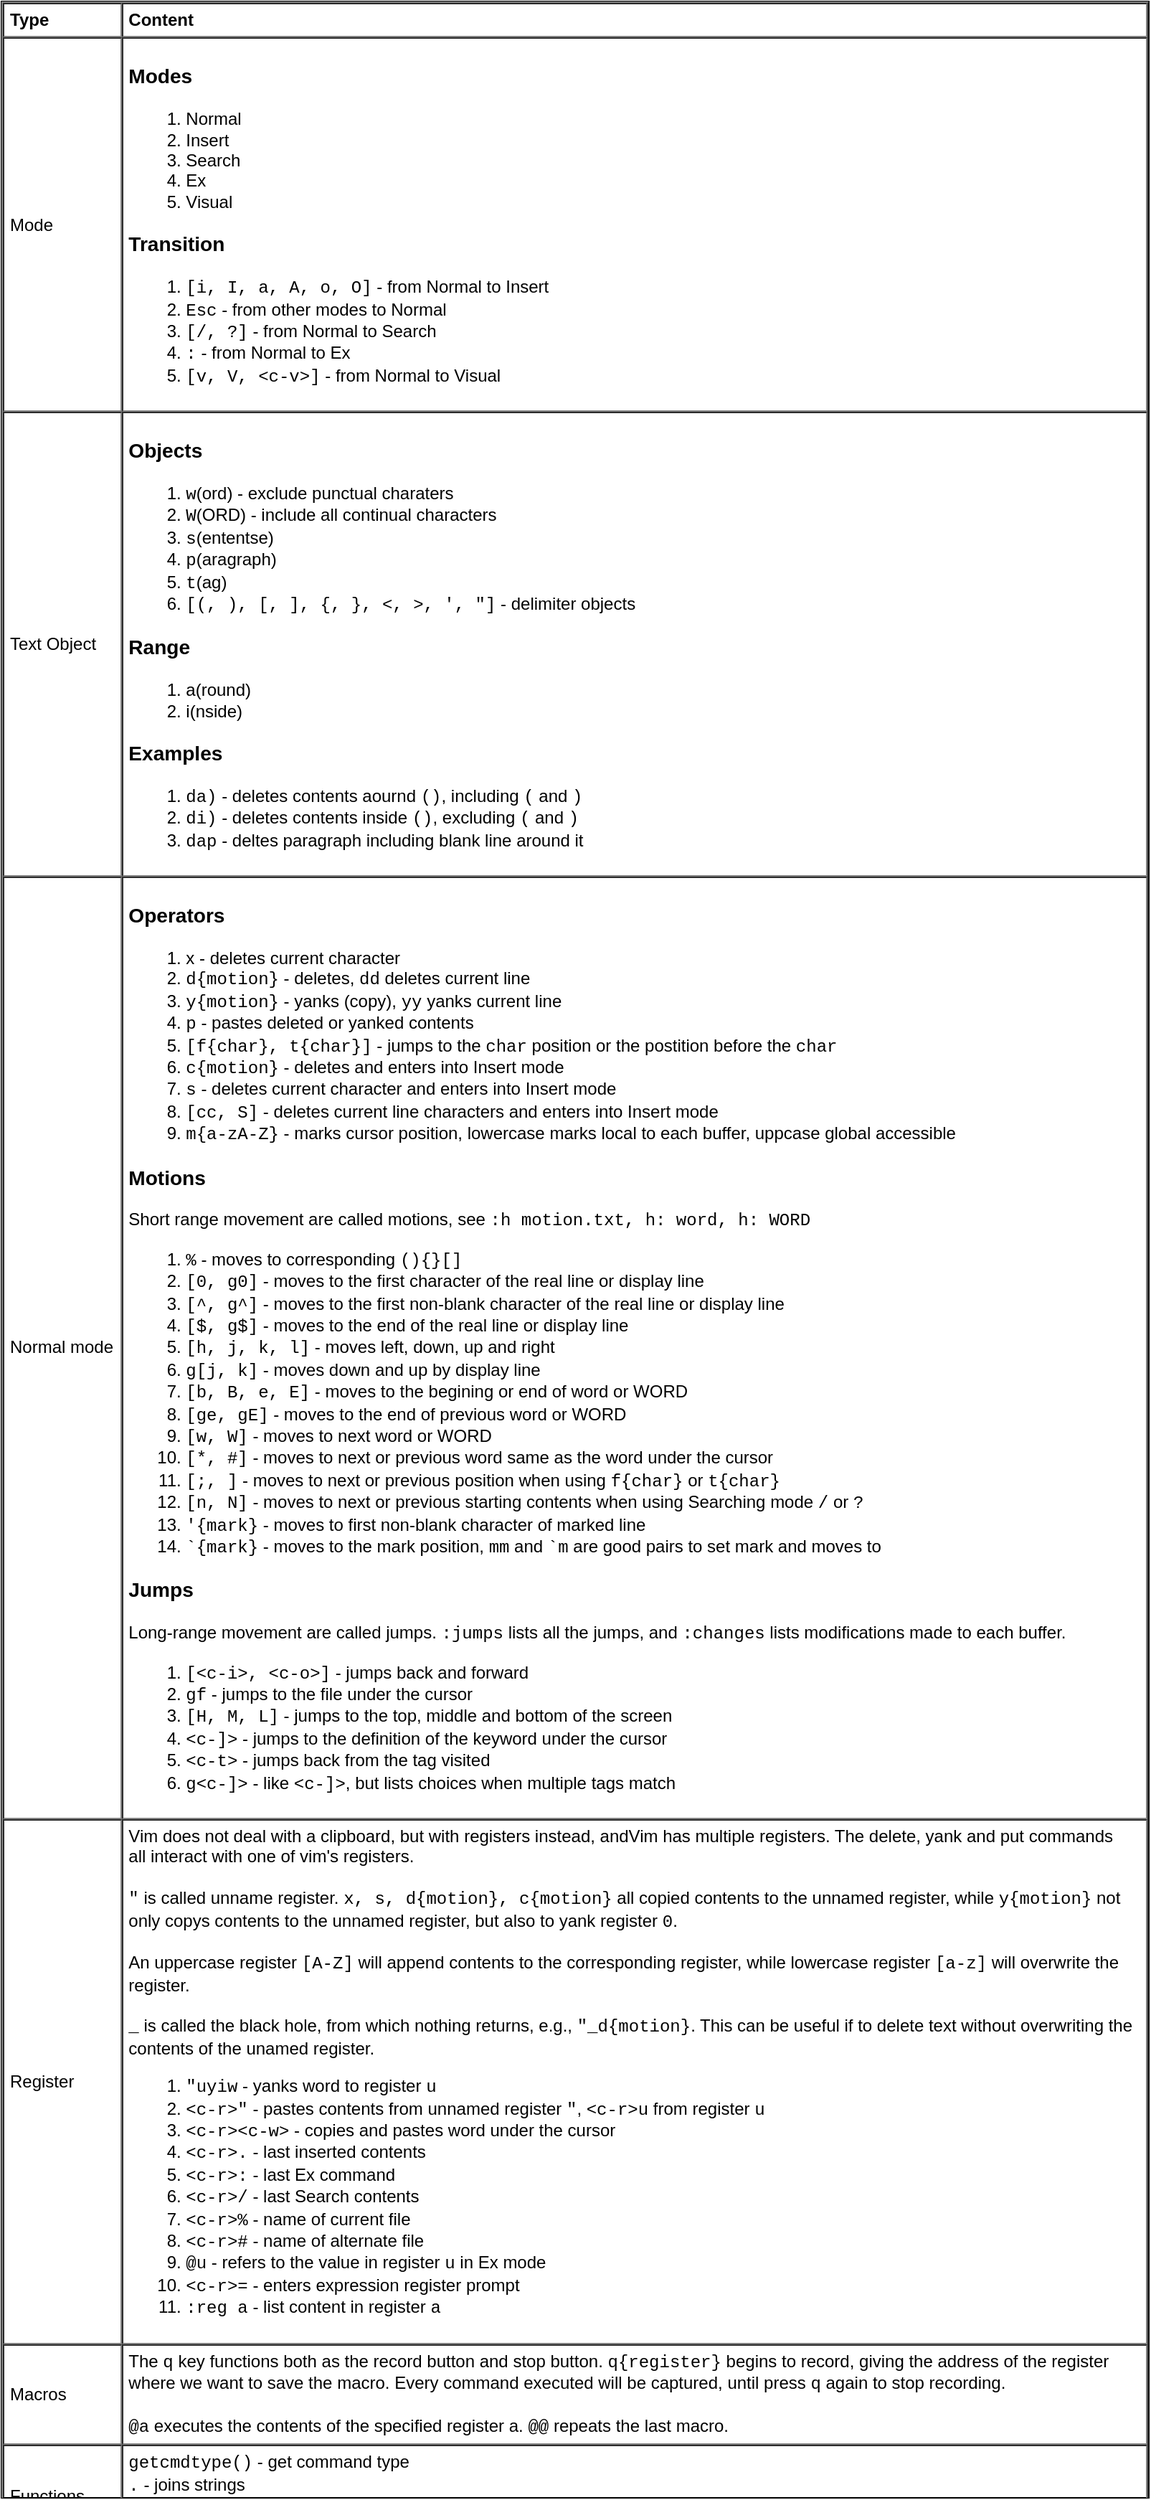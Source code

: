 <mxfile version="13.1.3" pages="2">
    <diagram id="xYIG51bJIM12dyCLq3SA" name="Base">
        <mxGraphModel dx="822" dy="480" grid="1" gridSize="10" guides="1" tooltips="1" connect="1" arrows="1" fold="1" page="1" pageScale="1" pageWidth="827" pageHeight="1169" math="0" shadow="0">
            <root>
                <mxCell id="6TqpIzhUsz38Vr0FgvVc-0"/>
                <mxCell id="6TqpIzhUsz38Vr0FgvVc-1" parent="6TqpIzhUsz38Vr0FgvVc-0"/>
                <mxCell id="NBD4UTcS-ftK7NEFmKqK-0" value="&lt;table cellpadding=&quot;4&quot; cellspacing=&quot;0&quot; border=&quot;1&quot; style=&quot;font-size: 1em ; width: 100% ; height: 100%&quot;&gt;&lt;tbody&gt;&lt;tr&gt;&lt;th&gt;Type&lt;/th&gt;&lt;th&gt;Content&lt;/th&gt;&lt;/tr&gt;&lt;tr&gt;&lt;td&gt;Mode&lt;/td&gt;&lt;td&gt;&lt;h3&gt;Modes&lt;/h3&gt;&lt;ol&gt;&lt;li&gt;Normal&lt;/li&gt;&lt;li&gt;Insert&lt;/li&gt;&lt;li&gt;Search&lt;/li&gt;&lt;li&gt;Ex&lt;/li&gt;&lt;li&gt;Visual&lt;/li&gt;&lt;/ol&gt;&lt;h3&gt;Transition&lt;/h3&gt;&lt;div&gt;&lt;ol&gt;&lt;li&gt;&lt;font face=&quot;Courier New&quot;&gt;[i, I, a, A, o, O]&lt;/font&gt; - from Normal to Insert&lt;/li&gt;&lt;li&gt;&lt;font face=&quot;Courier New&quot;&gt;Esc&lt;/font&gt; - from other modes to Normal&lt;/li&gt;&lt;li&gt;&lt;font face=&quot;Courier New&quot;&gt;[/, ?]&lt;/font&gt; - from Normal to Search&lt;/li&gt;&lt;li&gt;&lt;font face=&quot;Courier New&quot;&gt;:&lt;/font&gt; - from Normal to Ex&lt;/li&gt;&lt;li&gt;&lt;font face=&quot;Courier New&quot;&gt;[v, V, &amp;lt;c-v&amp;gt;]&lt;/font&gt; - from Normal to Visual&lt;/li&gt;&lt;/ol&gt;&lt;/div&gt;&lt;/td&gt;&lt;/tr&gt;&lt;tr&gt;&lt;td&gt;Text Object&lt;/td&gt;&lt;td&gt;&lt;h3&gt;Objects&lt;/h3&gt;&lt;ol&gt;&lt;li&gt;&lt;font face=&quot;Courier New&quot;&gt;w&lt;/font&gt;(ord) - exclude punctual charaters&lt;/li&gt;&lt;li&gt;&lt;font face=&quot;Courier New&quot;&gt;W&lt;/font&gt;(ORD) - include all continual characters&lt;/li&gt;&lt;li&gt;&lt;font face=&quot;Courier New&quot;&gt;s&lt;/font&gt;(ententse)&lt;/li&gt;&lt;li&gt;&lt;font face=&quot;Courier New&quot;&gt;p&lt;/font&gt;(aragraph)&lt;/li&gt;&lt;li&gt;&lt;font face=&quot;Courier New&quot;&gt;t&lt;/font&gt;(ag)&lt;/li&gt;&lt;li&gt;&lt;font face=&quot;Courier New&quot;&gt;[(, ), [, ], {, }, &amp;lt;, &amp;gt;, ', &quot;]&lt;/font&gt; - delimiter objects&lt;/li&gt;&lt;/ol&gt;&lt;h3&gt;Range&lt;/h3&gt;&lt;div&gt;&lt;ol&gt;&lt;li&gt;a(round)&lt;/li&gt;&lt;li&gt;i(nside)&lt;/li&gt;&lt;/ol&gt;&lt;h3&gt;Examples&lt;/h3&gt;&lt;/div&gt;&lt;div&gt;&lt;ol&gt;&lt;li&gt;&lt;font face=&quot;Courier New&quot;&gt;da)&lt;/font&gt; - deletes contents aournd &lt;font face=&quot;Courier New&quot;&gt;()&lt;/font&gt;, including &lt;font face=&quot;Courier New&quot;&gt;(&lt;/font&gt; and &lt;font face=&quot;Courier New&quot;&gt;)&lt;/font&gt;&lt;/li&gt;&lt;li&gt;&lt;font face=&quot;Courier New&quot;&gt;di)&lt;/font&gt; - deletes contents inside &lt;font face=&quot;Courier New&quot;&gt;()&lt;/font&gt;, excluding &lt;font face=&quot;Courier New&quot;&gt;(&lt;/font&gt; and &lt;font face=&quot;Courier New&quot;&gt;)&lt;/font&gt;&lt;/li&gt;&lt;li&gt;&lt;font face=&quot;Courier New&quot;&gt;dap&lt;/font&gt; - deltes paragraph including blank line around it&lt;/li&gt;&lt;/ol&gt;&lt;/div&gt;&lt;/td&gt;&lt;/tr&gt;&lt;tr&gt;&lt;td&gt;Normal mode&lt;/td&gt;&lt;td&gt;&lt;h3&gt;Operators&lt;/h3&gt;&lt;div&gt;&lt;ol&gt;&lt;li&gt;x - deletes current character&lt;/li&gt;&lt;li&gt;&lt;font face=&quot;Courier New&quot;&gt;d{motion}&lt;/font&gt; - deletes, &lt;font face=&quot;Courier New&quot;&gt;dd&lt;/font&gt; deletes current line&lt;/li&gt;&lt;li&gt;&lt;font face=&quot;Courier New&quot;&gt;y{motion}&lt;/font&gt; - yanks (copy), &lt;font face=&quot;Courier New&quot;&gt;yy&lt;/font&gt; yanks current line&lt;/li&gt;&lt;li&gt;&lt;font face=&quot;Courier New&quot; style=&quot;font-size: 1em&quot;&gt;p&lt;/font&gt;&lt;span style=&quot;font-size: 1em&quot;&gt; - pastes deleted or yanked contents&lt;/span&gt;&lt;br&gt;&lt;/li&gt;&lt;li&gt;&lt;span style=&quot;font-size: 1em&quot;&gt;&lt;font face=&quot;Courier New&quot;&gt;[f{char}, t{char}]&lt;/font&gt; - jumps to the &lt;font face=&quot;Courier New&quot;&gt;char&lt;/font&gt; position or the postition before the &lt;font face=&quot;Courier New&quot;&gt;char&lt;/font&gt;&lt;/span&gt;&lt;/li&gt;&lt;li&gt;&lt;font face=&quot;Courier New&quot;&gt;c{motion}&lt;/font&gt; - deletes and enters into Insert mode&lt;/li&gt;&lt;li&gt;&lt;font face=&quot;Courier New&quot;&gt;s&lt;/font&gt; - deletes current character and enters into Insert mode&lt;/li&gt;&lt;li&gt;&lt;font face=&quot;Courier New&quot;&gt;[cc, S]&lt;/font&gt; - deletes current line characters and enters into Insert mode&lt;/li&gt;&lt;li&gt;&lt;font face=&quot;Courier New&quot;&gt;m{a-zA-Z}&lt;/font&gt; - marks cursor position, lowercase marks local to each buffer, uppcase global accessible&lt;/li&gt;&lt;/ol&gt;&lt;h3&gt;Motions&lt;/h3&gt;&lt;/div&gt;&lt;div&gt;Short range movement are called motions, see &lt;font face=&quot;Courier New&quot;&gt;:h motion.txt, h: word, h: WORD&lt;/font&gt;&lt;/div&gt;&lt;div&gt;&lt;ol&gt;&lt;li&gt;&lt;font face=&quot;Courier New&quot;&gt;%&lt;/font&gt; - moves to corresponding &lt;font face=&quot;Courier New&quot;&gt;(){}[]&lt;/font&gt;&lt;/li&gt;&lt;li&gt;&lt;font face=&quot;Courier New&quot;&gt;[0, g0]&lt;/font&gt; - moves&amp;nbsp;to the first character of the real line or display line&lt;/li&gt;&lt;li&gt;&lt;font face=&quot;Courier New&quot;&gt;[^, g^]&lt;/font&gt;&amp;nbsp;- moves&amp;nbsp;to the first non-blank character of the real line or display line&lt;/li&gt;&lt;li&gt;&lt;font face=&quot;Courier New&quot;&gt;[$, g$]&lt;/font&gt;&amp;nbsp;- moves&amp;nbsp;to the end of the real line or display line&lt;/li&gt;&lt;li&gt;&lt;font face=&quot;Courier New&quot;&gt;[h, j, k, l]&lt;/font&gt; - moves left, down, up and right&lt;/li&gt;&lt;li&gt;&lt;font face=&quot;Courier New&quot;&gt;g[j, k]&lt;/font&gt; - moves down and up by display line&lt;/li&gt;&lt;li&gt;&lt;font face=&quot;Courier New&quot;&gt;[b, B, e, E]&lt;/font&gt; - moves&amp;nbsp;to the begining or end of word or WORD&lt;/li&gt;&lt;li&gt;&lt;font face=&quot;Courier New&quot;&gt;[ge, gE]&lt;/font&gt; - moves&amp;nbsp;to the end of previous word or WORD&lt;/li&gt;&lt;li&gt;&lt;font face=&quot;Courier New&quot;&gt;[w, W]&lt;/font&gt; - moves&amp;nbsp;to next word or WORD&lt;/li&gt;&lt;li&gt;&lt;font face=&quot;Courier New&quot;&gt;[*, #]&lt;/font&gt; - moves&amp;nbsp;to next or previous word same as the word under the cursor&lt;/li&gt;&lt;li&gt;&lt;font face=&quot;Courier New&quot;&gt;[;, ]&lt;/font&gt; - moves&amp;nbsp;to next or previous position when using &lt;font face=&quot;Courier New&quot;&gt;f{char}&lt;/font&gt; or &lt;font face=&quot;Courier New&quot;&gt;t{char}&lt;/font&gt;&lt;/li&gt;&lt;li&gt;&lt;font face=&quot;Courier New&quot;&gt;[n, N]&lt;/font&gt; - moves&amp;nbsp;to next or previous starting contents when using Searching mode&amp;nbsp;&lt;font face=&quot;Courier New&quot;&gt;/&lt;/font&gt; or &lt;font face=&quot;Courier New&quot;&gt;?&lt;/font&gt;&lt;/li&gt;&lt;li&gt;&lt;font face=&quot;Courier New&quot;&gt;'{mark}&lt;/font&gt; - moves&amp;nbsp;to first non-blank character of marked line&lt;/li&gt;&lt;li&gt;&lt;font face=&quot;Courier New&quot;&gt;`{mark}&lt;/font&gt; - moves&amp;nbsp;to the mark position, &lt;font face=&quot;Courier New&quot;&gt;mm&lt;/font&gt; and &lt;font face=&quot;Courier New&quot;&gt;`m&lt;/font&gt; are good pairs to set mark and moves&amp;nbsp;to&lt;/li&gt;&lt;/ol&gt;&lt;h3&gt;Jumps&lt;/h3&gt;&lt;/div&gt;&lt;div&gt;Long-range movement are called jumps. &lt;font face=&quot;Courier New&quot;&gt;:jumps&lt;/font&gt; lists all the jumps, and &lt;font face=&quot;Courier New&quot;&gt;:changes&lt;/font&gt; lists modifications made to each buffer.&lt;/div&gt;&lt;div&gt;&lt;ol&gt;&lt;li&gt;&lt;font face=&quot;Courier New&quot;&gt;[&amp;lt;c-i&amp;gt;, &amp;lt;c-o&amp;gt;]&lt;/font&gt; - jumps back and forward&lt;/li&gt;&lt;li&gt;&lt;font face=&quot;Courier New&quot;&gt;gf&lt;/font&gt; - jumps to the file under the cursor&lt;/li&gt;&lt;li&gt;&lt;font face=&quot;Courier New&quot;&gt;[H, M, L]&lt;/font&gt; - jumps to the top, middle and bottom of the screen&lt;/li&gt;&lt;li&gt;&lt;font face=&quot;Courier New&quot;&gt;&amp;lt;c-]&amp;gt;&lt;/font&gt; - jumps to the definition of the keyword under the cursor&lt;/li&gt;&lt;li&gt;&lt;font face=&quot;Courier New&quot;&gt;&amp;lt;c-t&amp;gt;&lt;/font&gt; - jumps back from the tag visited&lt;/li&gt;&lt;li&gt;&lt;font face=&quot;Courier New&quot;&gt;g&amp;lt;c-]&amp;gt;&lt;/font&gt; - like &lt;font face=&quot;Courier New&quot;&gt;&amp;lt;c-]&amp;gt;&lt;/font&gt;, but lists choices when multiple tags match&lt;/li&gt;&lt;/ol&gt;&lt;/div&gt;&lt;/td&gt;&lt;/tr&gt;&lt;tr&gt;&lt;td&gt;Register&lt;/td&gt;&lt;td&gt;Vim does not deal with a clipboard, but with registers instead, andVim has multiple registers. The delete, yank and put commands&lt;br&gt;all interact with one of vim's registers.&lt;br&gt;&lt;br&gt;&lt;font face=&quot;Courier New&quot;&gt;&quot;&lt;/font&gt; is called unname register. &lt;font face=&quot;Courier New&quot;&gt;x, s, d{motion}, c{motion}&lt;/font&gt; all copied contents to the unnamed register, while &lt;font face=&quot;Courier New&quot;&gt;y{motion}&lt;/font&gt; not&lt;br&gt;only copys contents to the unnamed register, but also to yank register &lt;font face=&quot;Courier New&quot;&gt;0&lt;/font&gt;.&lt;br&gt;&lt;br&gt;An uppercase register &lt;font face=&quot;Courier New&quot;&gt;[A-Z]&lt;/font&gt; will append contents to the corresponding register, while lowercase register &lt;font face=&quot;Courier New&quot;&gt;[a-z]&lt;/font&gt; will overwrite the&lt;br&gt;register.&lt;br&gt;&lt;br&gt;&lt;font face=&quot;Courier New&quot;&gt;_&lt;/font&gt;&amp;nbsp;is called the black hole, from which nothing returns, e.g., &lt;font face=&quot;Courier New&quot;&gt;&quot;_d{motion}&lt;/font&gt;. This can be useful if to delete text without overwriting the&lt;br&gt;contents of the unamed register.&lt;br&gt;&lt;ol&gt;&lt;li&gt;&lt;font face=&quot;Courier New&quot;&gt;&quot;uyiw&lt;/font&gt; - yanks word to register &lt;font face=&quot;Courier New&quot;&gt;u&lt;/font&gt;&lt;/li&gt;&lt;li&gt;&lt;font face=&quot;Courier New&quot;&gt;&amp;lt;c-r&amp;gt;&quot;&lt;/font&gt;&amp;nbsp;- pastes contents from unnamed register &lt;font face=&quot;Courier New&quot;&gt;&quot;&lt;/font&gt;, &lt;font face=&quot;Courier New&quot;&gt;&amp;lt;c-r&amp;gt;u&lt;/font&gt; from register &lt;font face=&quot;Courier New&quot;&gt;u&lt;/font&gt;&lt;/li&gt;&lt;li&gt;&lt;font face=&quot;Courier New&quot;&gt;&amp;lt;c-r&amp;gt;&amp;lt;c-w&amp;gt;&lt;/font&gt; - copies and pastes word under the cursor&lt;/li&gt;&lt;li&gt;&lt;font face=&quot;Courier New&quot;&gt;&amp;lt;c-r&amp;gt;.&lt;/font&gt; - last inserted contents&lt;/li&gt;&lt;li&gt;&lt;font face=&quot;Courier New&quot;&gt;&amp;lt;c-r&amp;gt;:&lt;/font&gt;&amp;nbsp;- last Ex command&lt;/li&gt;&lt;li&gt;&lt;font face=&quot;Courier New&quot;&gt;&amp;lt;c-r&amp;gt;/&lt;/font&gt;&amp;nbsp;- last Search contents&lt;/li&gt;&lt;li&gt;&lt;font face=&quot;Courier New&quot;&gt;&amp;lt;c-r&amp;gt;%&lt;/font&gt;&amp;nbsp;- name of current file&lt;/li&gt;&lt;li&gt;&lt;font face=&quot;Courier New&quot;&gt;&amp;lt;c-r&amp;gt;#&lt;/font&gt;&amp;nbsp;- name of alternate file&lt;/li&gt;&lt;li&gt;&lt;font face=&quot;Courier New&quot;&gt;@u&lt;/font&gt;&amp;nbsp;- refers to the value in register &lt;font face=&quot;Courier New&quot;&gt;u&lt;/font&gt; in Ex mode&lt;/li&gt;&lt;li&gt;&lt;font face=&quot;Courier New&quot;&gt;&amp;lt;c-r&amp;gt;=&lt;/font&gt;&amp;nbsp;- enters expression register prompt&lt;/li&gt;&lt;li&gt;&lt;font face=&quot;Courier New&quot; style=&quot;font-size: 1em&quot;&gt;:reg a&lt;/font&gt;&lt;span style=&quot;font-size: 1em&quot;&gt; - list content in register &lt;/span&gt;&lt;font face=&quot;Courier New&quot; style=&quot;font-size: 1em&quot;&gt;a&lt;/font&gt;&lt;br&gt;&lt;/li&gt;&lt;/ol&gt;&lt;/td&gt;&lt;/tr&gt;&lt;tr&gt;&lt;td&gt;Macros&lt;/td&gt;&lt;td&gt;The &lt;font face=&quot;Courier New&quot;&gt;q&lt;/font&gt; key functions both as the record button and stop button. &lt;font face=&quot;Courier New&quot;&gt;q{register}&lt;/font&gt;&amp;nbsp;begins to record, giving the address of the register&lt;br&gt;where we want to save the macro. Every command executed will be captured, until press &lt;font face=&quot;Courier New&quot;&gt;q&lt;/font&gt;&amp;nbsp;again to stop recording. &lt;br&gt;&lt;br&gt;&lt;font face=&quot;Courier New&quot;&gt;@a&lt;/font&gt; executes the contents of the specified register a. &lt;font face=&quot;Courier New&quot;&gt;@@&lt;/font&gt; repeats the last macro.&lt;br&gt;&lt;/td&gt;&lt;/tr&gt;&lt;tr&gt;&lt;td&gt;Functions&lt;/td&gt;&lt;td&gt;&lt;font face=&quot;Courier New&quot;&gt;getcmdtype()&lt;/font&gt; - get command type&lt;br&gt;&lt;font face=&quot;Courier New&quot;&gt;.&lt;/font&gt; - joins strings &lt;br&gt;&lt;font face=&quot;Courier New&quot;&gt;escape()&lt;/font&gt; - &lt;font face=&quot;Courier New&quot;&gt;&amp;lt;C-r&amp;gt;=escape(@u, getcmdtype().&quot;\&quot;)&lt;/font&gt; e.g., escape characters in &lt;font face=&quot;Courier New&quot;&gt;getcmdtype()&lt;/font&gt; and &lt;font face=&quot;Courier New&quot;&gt;\&lt;/font&gt;&lt;br&gt;&lt;font face=&quot;Courier New&quot;&gt;:promptfind()&lt;/font&gt; - for searching in gvim&lt;br&gt;&lt;/td&gt;&lt;/tr&gt;&lt;/tbody&gt;&lt;/table&gt; " style="verticalAlign=top;align=left;overflow=fill;fontSize=12;fontFamily=Helvetica;html=1" vertex="1" parent="6TqpIzhUsz38Vr0FgvVc-1">
                    <mxGeometry x="10" y="10" width="800" height="1740" as="geometry"/>
                </mxCell>
            </root>
        </mxGraphModel>
    </diagram>
    <diagram id="6hGFLwfOUW9BJ-s0fimq" name="Keybindings">
        <mxGraphModel dx="822" dy="480" grid="1" gridSize="10" guides="1" tooltips="1" connect="1" arrows="1" fold="1" page="1" pageScale="1" pageWidth="827" pageHeight="1169" math="0" shadow="0">
            <root>
                <mxCell id="0"/>
                <mxCell id="1" parent="0"/>
                <mxCell id="3" value="&lt;table cellpadding=&quot;4&quot; cellspacing=&quot;0&quot; border=&quot;1&quot; style=&quot;font-size: 1em ; width: 100% ; height: 100%&quot;&gt;&lt;tbody&gt;&lt;tr&gt;&lt;th&gt;Keys&lt;/th&gt;&lt;th&gt;Content&lt;/th&gt;&lt;/tr&gt;&lt;tr&gt;&lt;td&gt;&lt;font face=&quot;Courier New&quot;&gt;&amp;lt;c-g&amp;gt;&lt;/font&gt;&lt;/td&gt;&lt;td&gt;display name and status of the current file&lt;br&gt;&lt;/td&gt;&lt;/tr&gt;&lt;tr&gt;&lt;td&gt;&lt;font face=&quot;Courier New&quot;&gt;ga&lt;/font&gt;&lt;/td&gt;&lt;td&gt;show the character ascii value&lt;br&gt;&lt;/td&gt;&lt;/tr&gt;&lt;tr&gt;&lt;td&gt;&lt;font face=&quot;Courier New&quot;&gt;&amp;lt;c-v&amp;gt;ooo&lt;/font&gt;&lt;/td&gt;&lt;td&gt;insert character in ascii using three dicimal digits, &lt;font face=&quot;Courier New&quot;&gt;&amp;lt;c-v&amp;gt;097&lt;/font&gt; means &lt;font face=&quot;Courier New&quot;&gt;a&lt;/font&gt;&lt;br&gt;&lt;/td&gt;&lt;/tr&gt;&lt;tr&gt;&lt;td&gt;&lt;font face=&quot;Courier New&quot;&gt;&amp;lt;c-r&amp;gt;{register}&lt;/font&gt;&lt;/td&gt;&lt;td&gt;insert the contents of {register}&lt;br&gt;&lt;/td&gt;&lt;/tr&gt;&lt;tr&gt;&lt;td&gt;&lt;font face=&quot;Courier New&quot;&gt;gUU&lt;/font&gt;&lt;/td&gt;&lt;td&gt;make current line uppercase&lt;br&gt;&lt;/td&gt;&lt;/tr&gt;&lt;tr&gt;&lt;td&gt;&lt;font face=&quot;Courier New&quot;&gt;gv&lt;/font&gt;&lt;/td&gt;&lt;td&gt;hight the last selection in visual mode&lt;br&gt;&lt;/td&gt;&lt;/tr&gt;&lt;tr&gt;&lt;td&gt;&lt;font face=&quot;Courier New&quot;&gt;~&lt;/font&gt;&lt;/td&gt;&lt;td&gt;toggle between uppercase and lowercase&lt;br&gt;&lt;/td&gt;&lt;/tr&gt;&lt;tr&gt;&lt;td&gt;&lt;font face=&quot;Courier New&quot;&gt;/searching/e&lt;/font&gt;&lt;/td&gt;&lt;td&gt;place the cursor at the end of the search match&lt;br&gt;&lt;/td&gt;&lt;/tr&gt;&lt;tr&gt;&lt;td&gt;&lt;font face=&quot;Courier New&quot;&gt;%s/searching//gn&lt;/font&gt;&lt;/td&gt;&lt;td&gt;find counts of the searching words&lt;br&gt;&lt;/td&gt;&lt;/tr&gt;&lt;tr&gt;&lt;td&gt;&lt;font face=&quot;Courier New&quot;&gt;:&amp;amp;&amp;amp;&lt;/font&gt;&lt;/td&gt;&lt;td&gt;act on the current line the &lt;br&gt;&lt;ol&gt;&lt;li&gt;first &lt;font face=&quot;Courier New&quot;&gt;&amp;amp;&lt;/font&gt; repeats the last &lt;font face=&quot;Courier New&quot;&gt;:substitute&lt;/font&gt; command&lt;/li&gt;&lt;li&gt;the second &lt;font face=&quot;Courier New&quot;&gt;&amp;amp;&lt;/font&gt; indicates that the flags from the previous &lt;font face=&quot;Courier New&quot;&gt;:s&lt;/font&gt; command should be used&amp;nbsp;&lt;/li&gt;&lt;/ol&gt;&lt;/td&gt;&lt;/tr&gt;&lt;tr&gt;&lt;td&gt;&lt;font face=&quot;Courier New&quot;&gt;g&amp;amp;&lt;/font&gt;&lt;/td&gt;&lt;td&gt;&lt;font face=&quot;Courier New&quot;&gt;%s//~/&amp;amp;&lt;br&gt;&lt;/font&gt;&lt;/td&gt;&lt;/tr&gt;&lt;tr&gt;&lt;td&gt;&lt;font face=&quot;Courier New&quot;&gt;!mkdir -p %:h&lt;/font&gt;&lt;/td&gt;&lt;td&gt;&lt;br&gt;&lt;/td&gt;&lt;/tr&gt;&lt;tr&gt;&lt;td&gt;&lt;font face=&quot;Courier New&quot;&gt;:w !sudo tee % &amp;gt; /dev/null&lt;/font&gt;&lt;/td&gt;&lt;td&gt;&lt;br&gt;&lt;/td&gt;&lt;/tr&gt;&lt;tr&gt;&lt;td&gt;&lt;font face=&quot;Courier New&quot;&gt;:@&lt;/font&gt;&lt;/td&gt;&lt;td&gt;repeat the last ex command&lt;br&gt;&lt;/td&gt;&lt;/tr&gt;&lt;tr&gt;&lt;td&gt;&lt;font face=&quot;Courier New&quot;&gt;q:|:&amp;lt;c-f&amp;gt;&lt;/font&gt;&lt;/td&gt;&lt;td&gt;open the window with history of ex commmands&lt;br&gt;&lt;/td&gt;&lt;/tr&gt;&lt;tr&gt;&lt;td&gt;&lt;font face=&quot;Courier New&quot;&gt;q/&lt;/font&gt;&lt;/td&gt;&lt;td&gt;open the window with history of searches&lt;br&gt;&lt;/td&gt;&lt;/tr&gt;&lt;tr&gt;&lt;td&gt;&lt;font face=&quot;Courier New&quot;&gt;qaq&lt;/font&gt;&lt;/td&gt;&lt;td&gt;clear register &lt;font face=&quot;Courier New&quot;&gt;a&lt;/font&gt;. &lt;font face=&quot;Courier New&quot;&gt;qa&lt;/font&gt;&amp;nbsp;starts recording a macro into register &lt;font face=&quot;Courier New&quot;&gt;a&lt;/font&gt;. the second&amp;nbsp;&lt;font face=&quot;Courier New&quot;&gt;q&lt;/font&gt; stops recording.&lt;br&gt;we type nothing while the marco was recording, so the register ends up empty.&lt;br&gt;check that register using &lt;font face=&quot;Courier New&quot;&gt;:reg a&lt;/font&gt;&lt;br&gt;&lt;/td&gt;&lt;/tr&gt;&lt;tr&gt;&lt;td&gt;&lt;font face=&quot;Courier New&quot;&gt;:global /{/ .+1,/}/-1sort&lt;br&gt;&lt;/font&gt;&lt;/td&gt;&lt;td&gt;&lt;br&gt;&lt;/td&gt;&lt;/tr&gt;&lt;tr&gt;&lt;td&gt;&lt;font face=&quot;Courier New&quot;&gt;[&amp;lt;c-a&amp;gt;, &amp;lt;c-x&amp;gt;]&lt;br&gt;&lt;/font&gt;&lt;/td&gt;&lt;td&gt;increase or subtract a number&lt;br&gt;&lt;/td&gt;&lt;/tr&gt;&lt;/tbody&gt;&lt;/table&gt; " style="verticalAlign=top;align=left;overflow=fill;fontSize=12;fontFamily=Helvetica;html=1" parent="1" vertex="1">
                    <mxGeometry x="10" y="10" width="800" height="610" as="geometry"/>
                </mxCell>
            </root>
        </mxGraphModel>
    </diagram>
</mxfile>